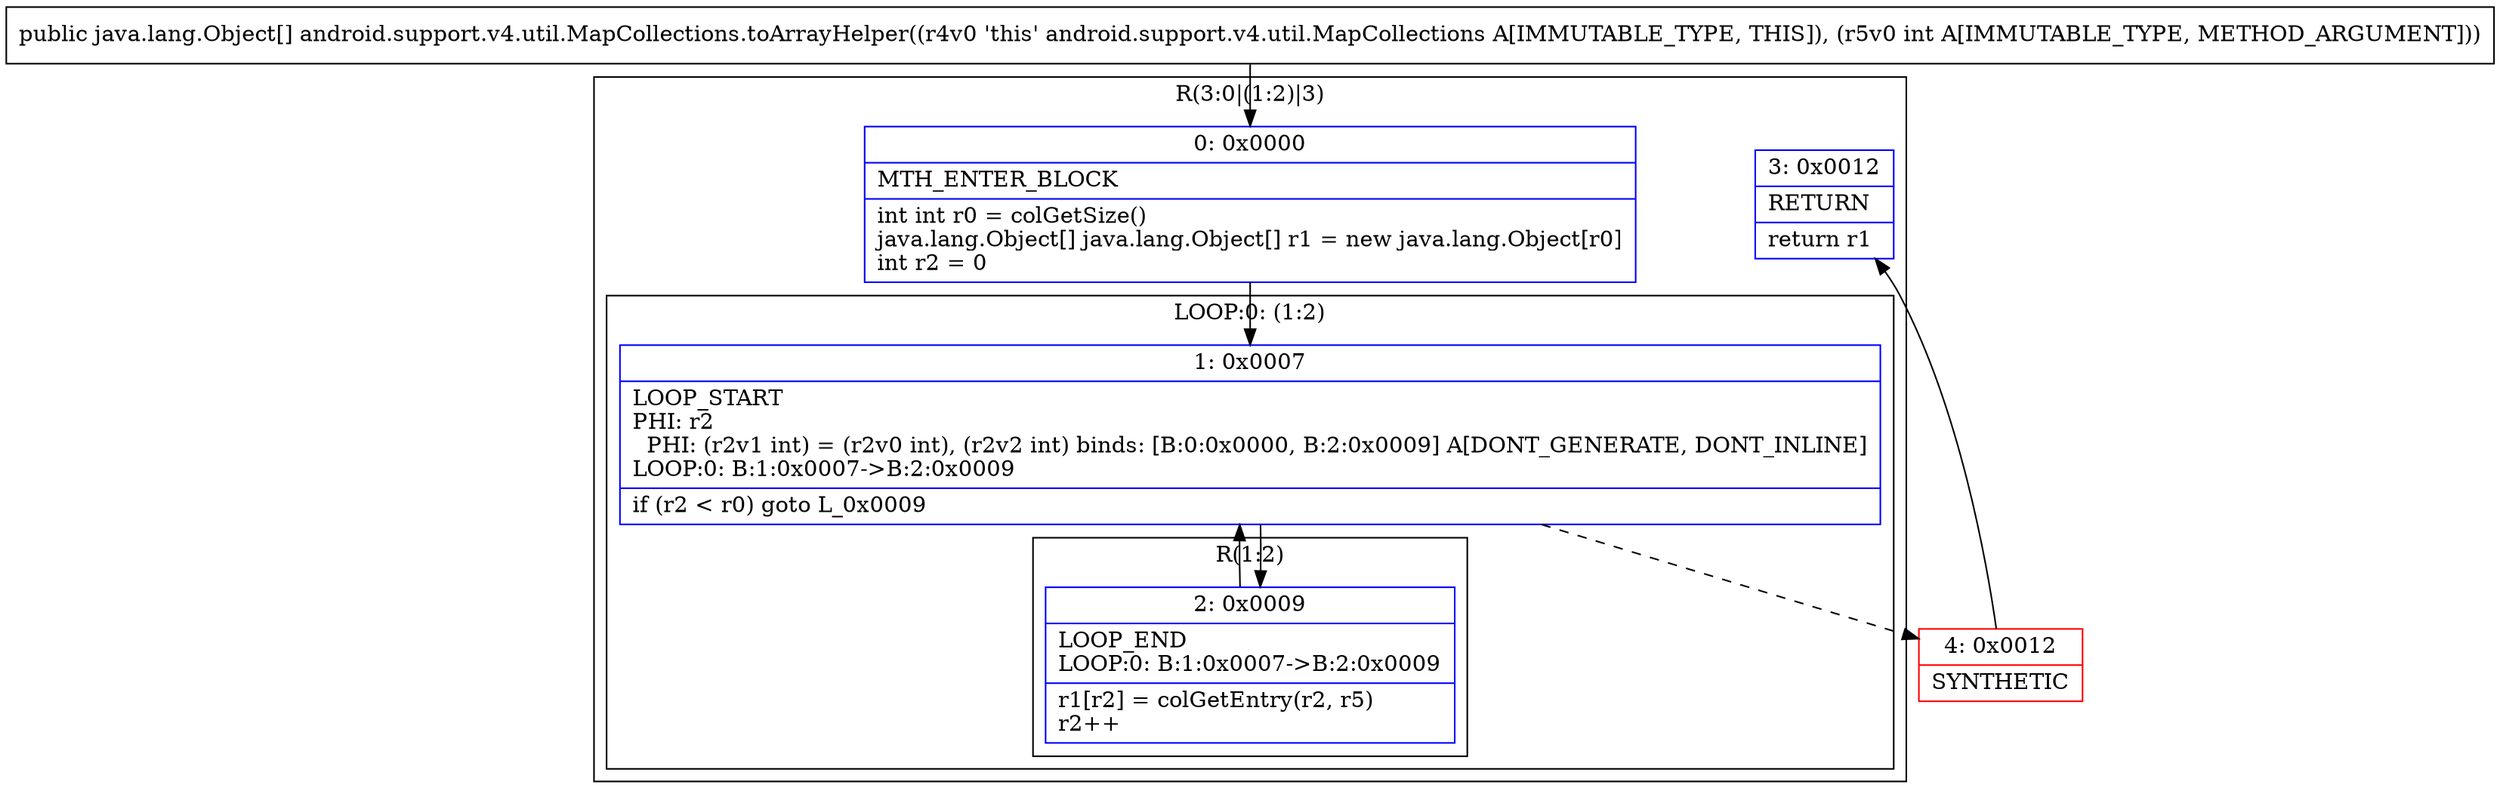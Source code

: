 digraph "CFG forandroid.support.v4.util.MapCollections.toArrayHelper(I)[Ljava\/lang\/Object;" {
subgraph cluster_Region_1031383645 {
label = "R(3:0|(1:2)|3)";
node [shape=record,color=blue];
Node_0 [shape=record,label="{0\:\ 0x0000|MTH_ENTER_BLOCK\l|int int r0 = colGetSize()\ljava.lang.Object[] java.lang.Object[] r1 = new java.lang.Object[r0]\lint r2 = 0\l}"];
subgraph cluster_LoopRegion_1086378864 {
label = "LOOP:0: (1:2)";
node [shape=record,color=blue];
Node_1 [shape=record,label="{1\:\ 0x0007|LOOP_START\lPHI: r2 \l  PHI: (r2v1 int) = (r2v0 int), (r2v2 int) binds: [B:0:0x0000, B:2:0x0009] A[DONT_GENERATE, DONT_INLINE]\lLOOP:0: B:1:0x0007\-\>B:2:0x0009\l|if (r2 \< r0) goto L_0x0009\l}"];
subgraph cluster_Region_1433409953 {
label = "R(1:2)";
node [shape=record,color=blue];
Node_2 [shape=record,label="{2\:\ 0x0009|LOOP_END\lLOOP:0: B:1:0x0007\-\>B:2:0x0009\l|r1[r2] = colGetEntry(r2, r5)\lr2++\l}"];
}
}
Node_3 [shape=record,label="{3\:\ 0x0012|RETURN\l|return r1\l}"];
}
Node_4 [shape=record,color=red,label="{4\:\ 0x0012|SYNTHETIC\l}"];
MethodNode[shape=record,label="{public java.lang.Object[] android.support.v4.util.MapCollections.toArrayHelper((r4v0 'this' android.support.v4.util.MapCollections A[IMMUTABLE_TYPE, THIS]), (r5v0 int A[IMMUTABLE_TYPE, METHOD_ARGUMENT])) }"];
MethodNode -> Node_0;
Node_0 -> Node_1;
Node_1 -> Node_2;
Node_1 -> Node_4[style=dashed];
Node_2 -> Node_1;
Node_4 -> Node_3;
}

